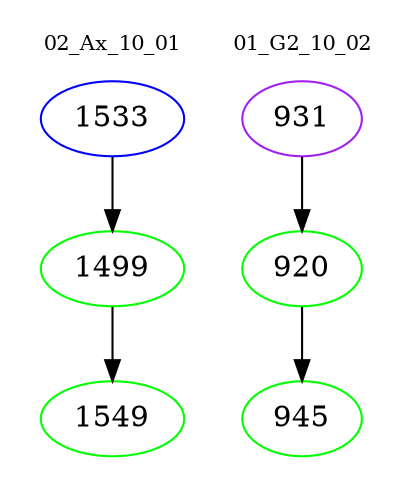 digraph{
subgraph cluster_0 {
color = white
label = "02_Ax_10_01";
fontsize=10;
T0_1533 [label="1533", color="blue"]
T0_1533 -> T0_1499 [color="black"]
T0_1499 [label="1499", color="green"]
T0_1499 -> T0_1549 [color="black"]
T0_1549 [label="1549", color="green"]
}
subgraph cluster_1 {
color = white
label = "01_G2_10_02";
fontsize=10;
T1_931 [label="931", color="purple"]
T1_931 -> T1_920 [color="black"]
T1_920 [label="920", color="green"]
T1_920 -> T1_945 [color="black"]
T1_945 [label="945", color="green"]
}
}
